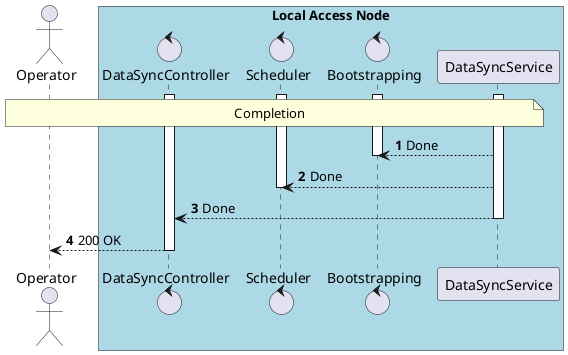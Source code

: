 @startuml
'https://plantuml.com/sequence-diagram

autonumber
skinparam BoxPadding 10

' -------------------- Headers -------------------- '

actor "Operator" as operator

box "Local Access Node" #LightBlue
    control "DataSyncController" as data_sync_controller
    control "Scheduler" as scheduler
    control "Bootstrapping" as bootstrapping
    participant "DataSyncService" as data_sync_service
end box


' -------------------- Diagram -------------------- '

activate data_sync_service
activate bootstrapping
activate scheduler
activate data_sync_controller

note over operator, data_sync_service
    Completion
end note

data_sync_service --> bootstrapping: Done
deactivate bootstrapping

data_sync_service --> scheduler: Done
deactivate scheduler

data_sync_service --> data_sync_controller: Done
deactivate data_sync_service
data_sync_controller --> operator: 200 OK
deactivate data_sync_controller


@enduml
